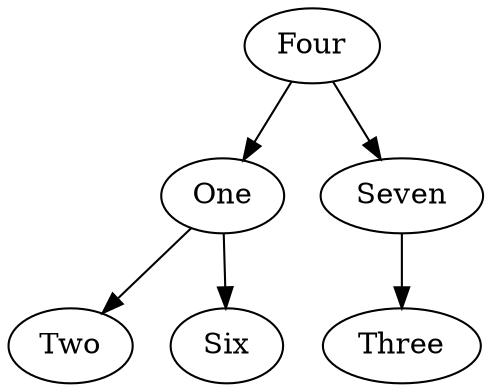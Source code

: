 digraph G {
    Four -> One;
    Four -> Seven;
    One -> Two;
    One -> Six;
    Seven -> Three;
}

